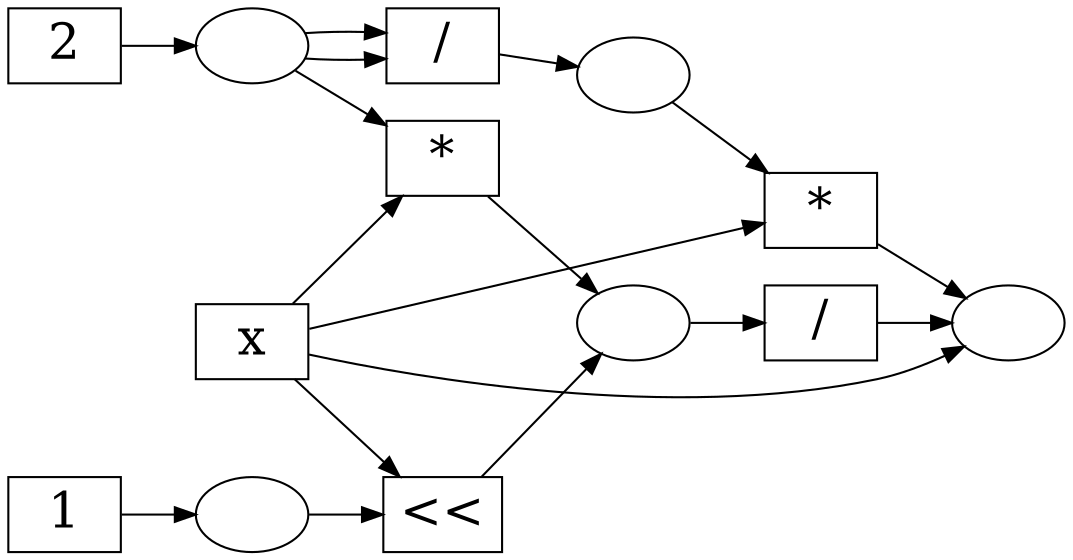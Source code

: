 // (a + 2) * c
digraph G {
    rankdir = "LR";
    fontsize="24"
    node [ fontsize="24"; shape=rect ]

    one [label="1"];
    cone [label="",shape=ellipse];
    xs [label="<<"];

    two [label="2"];
    ctwo [label="",shape=ellipse];
    x2 [label="*"];

    two_div_two [label="/"];
    ctwo_div_two [label="",shape=ellipse];

    x2_div2 [label="/"];

    topmul [label="*"];

    x [label="x"];
    cx2 [label="",shape=ellipse];
    ctop [label="",shape=ellipse];

    x -> x2;
    two -> ctwo;
    ctwo -> x2;
    x2 -> cx2;
    cx2 -> x2_div2;
    x2_div2 -> ctop;

    ctwo -> two_div_two;
    ctwo -> two_div_two;
    two_div_two -> ctwo_div_two;
    ctwo_div_two -> topmul;
    x -> topmul;
    topmul -> ctop;


    one -> cone;
    x -> xs;
    cone -> xs;
    xs -> cx2;

    x -> ctop;
}

